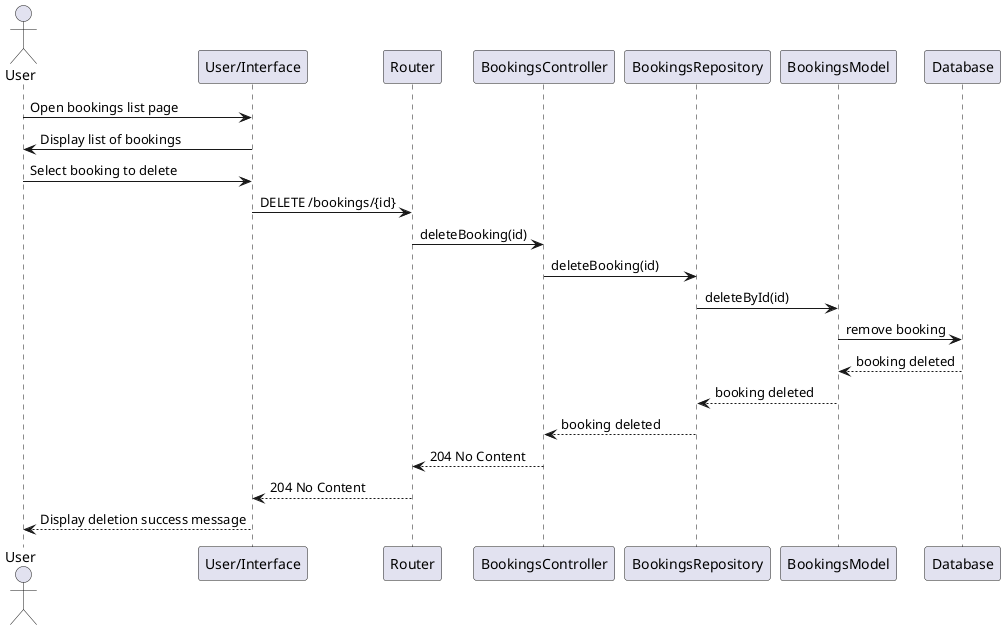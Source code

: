 @startuml
actor User
participant "User/Interface" as UI
participant "Router" as Router
participant "BookingsController" as Controller
participant "BookingsRepository" as Repository
participant "BookingsModel" as Model
participant "Database" as DB

User -> UI: Open bookings list page
UI -> User: Display list of bookings

User -> UI: Select booking to delete
UI -> Router: DELETE /bookings/{id}
Router -> Controller: deleteBooking(id)
Controller -> Repository: deleteBooking(id)
Repository -> Model: deleteById(id)
Model -> DB: remove booking
DB --> Model: booking deleted
Model --> Repository: booking deleted
Repository --> Controller: booking deleted
Controller --> Router: 204 No Content
Router --> UI: 204 No Content
UI --> User: Display deletion success message
@enduml
